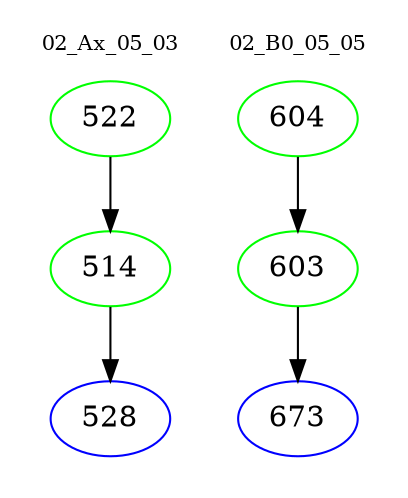 digraph{
subgraph cluster_0 {
color = white
label = "02_Ax_05_03";
fontsize=10;
T0_522 [label="522", color="green"]
T0_522 -> T0_514 [color="black"]
T0_514 [label="514", color="green"]
T0_514 -> T0_528 [color="black"]
T0_528 [label="528", color="blue"]
}
subgraph cluster_1 {
color = white
label = "02_B0_05_05";
fontsize=10;
T1_604 [label="604", color="green"]
T1_604 -> T1_603 [color="black"]
T1_603 [label="603", color="green"]
T1_603 -> T1_673 [color="black"]
T1_673 [label="673", color="blue"]
}
}

